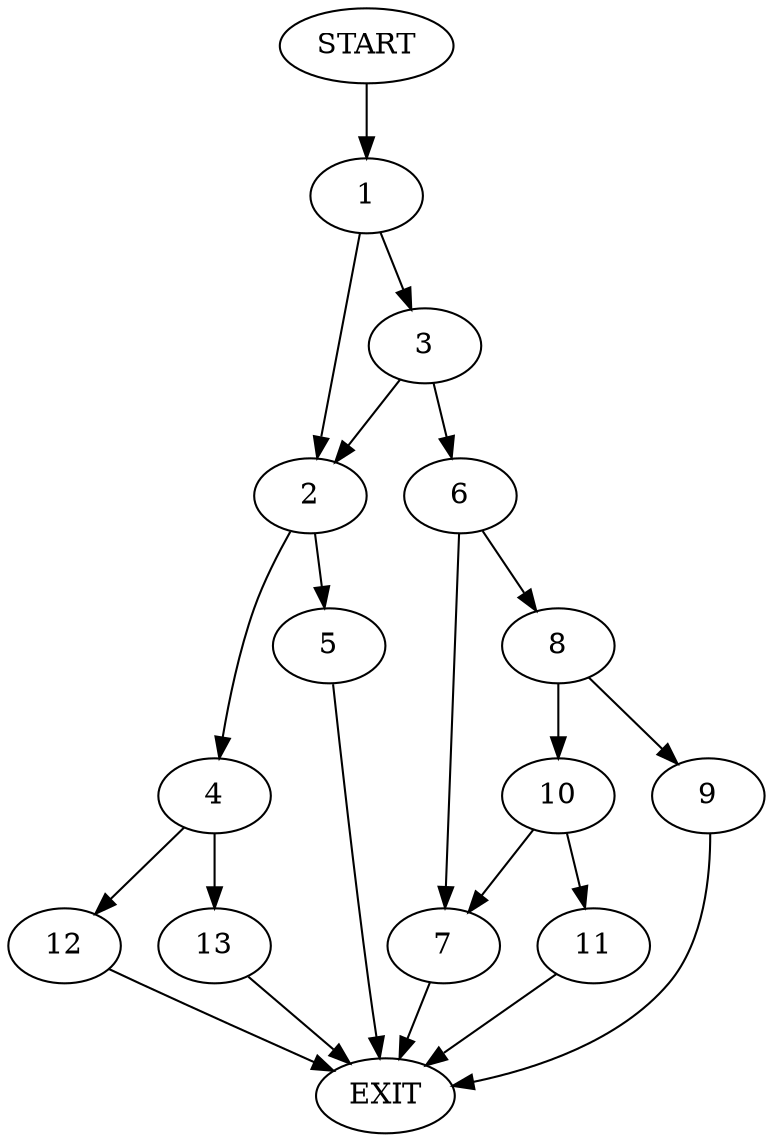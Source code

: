 digraph {
0 [label="START"]
14 [label="EXIT"]
0 -> 1
1 -> 2
1 -> 3
2 -> 4
2 -> 5
3 -> 6
3 -> 2
6 -> 7
6 -> 8
7 -> 14
8 -> 9
8 -> 10
10 -> 11
10 -> 7
9 -> 14
11 -> 14
4 -> 12
4 -> 13
5 -> 14
12 -> 14
13 -> 14
}
